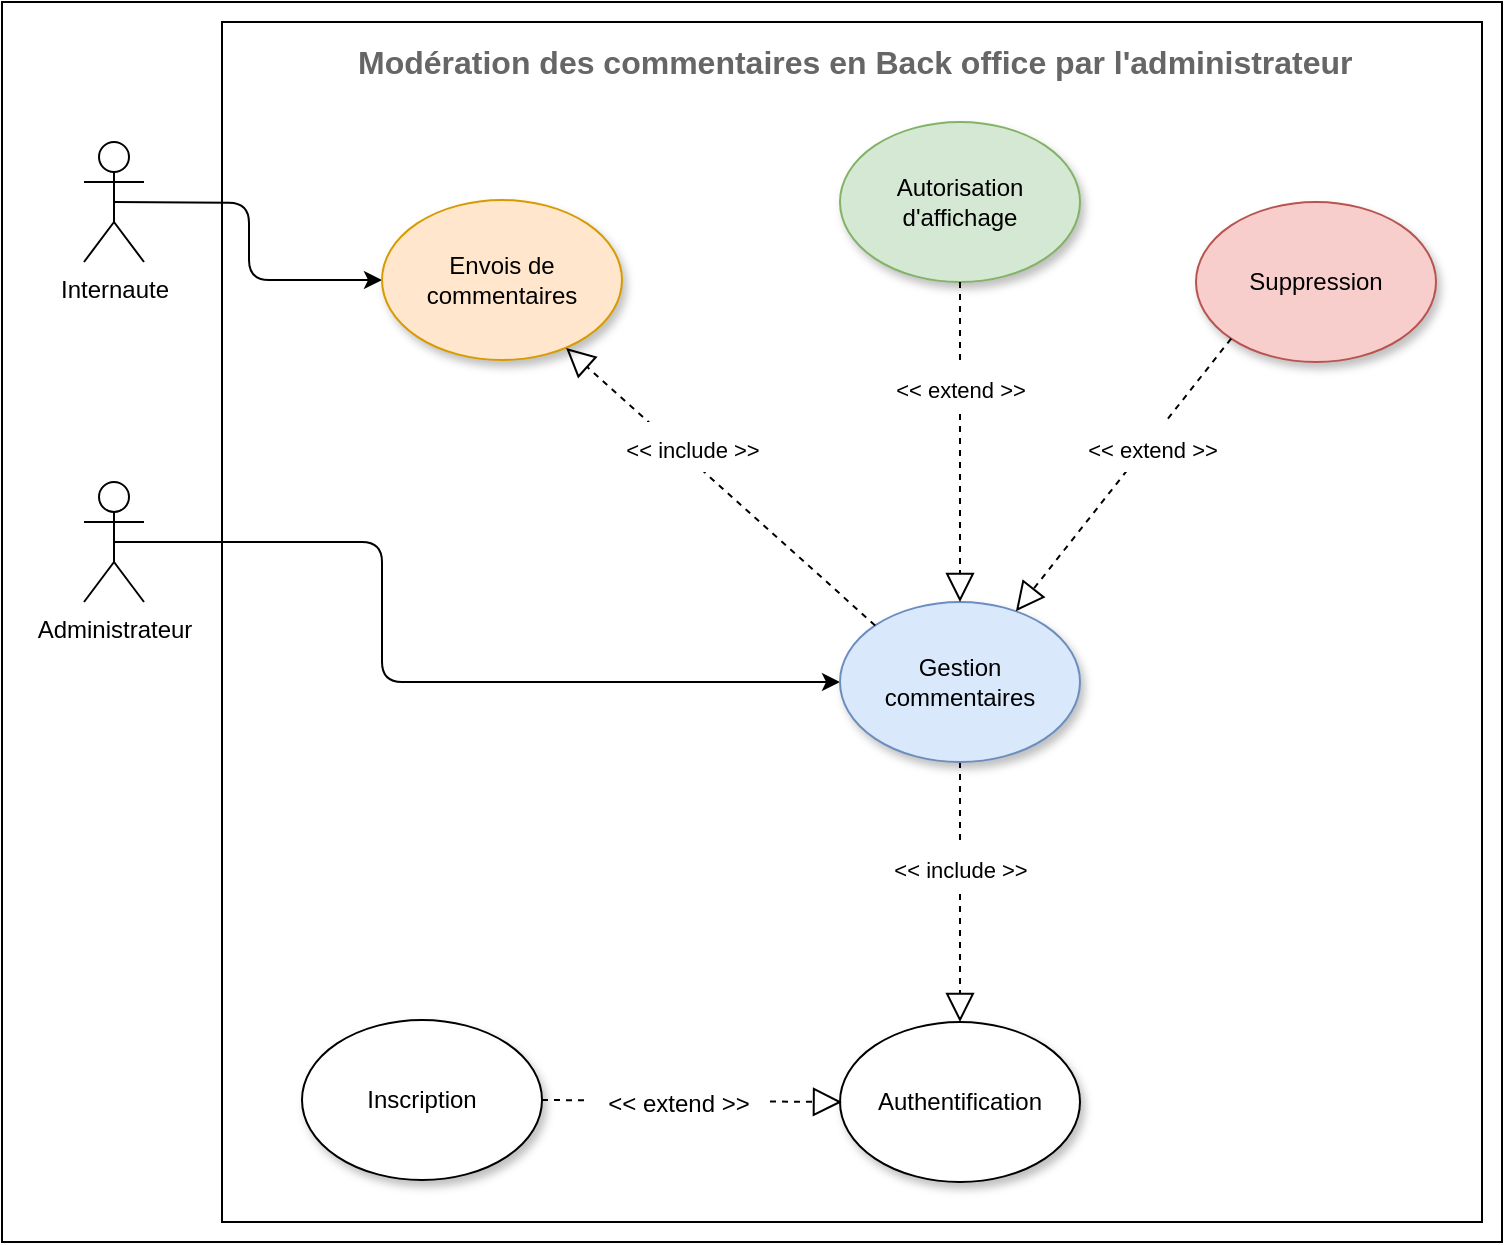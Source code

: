 <mxfile version="14.2.4" type="device" pages="3"><diagram id="VH_ox0vTG5aYY0R1LAW1" name="Page-1"><mxGraphModel dx="1090" dy="1709" grid="1" gridSize="10" guides="1" tooltips="1" connect="1" arrows="1" fold="1" page="1" pageScale="1" pageWidth="827" pageHeight="1169" math="0" shadow="0"><root><mxCell id="0"/><mxCell id="1" parent="0"/><mxCell id="WG0vmA7GrmN-rocCWLWq-1" value="" style="rounded=0;whiteSpace=wrap;html=1;fillColor=none;" parent="1" vertex="1"><mxGeometry x="230" y="-210" width="750" height="620" as="geometry"/></mxCell><mxCell id="WG0vmA7GrmN-rocCWLWq-2" value="" style="shape=folder;fontStyle=1;spacingTop=10;tabWidth=40;tabHeight=0;tabPosition=left;html=1;" parent="1" vertex="1"><mxGeometry x="340" y="-200" width="630" height="600" as="geometry"/></mxCell><mxCell id="WG0vmA7GrmN-rocCWLWq-3" style="edgeStyle=orthogonalEdgeStyle;rounded=1;orthogonalLoop=1;jettySize=auto;html=1;exitX=0.5;exitY=0.5;exitDx=0;exitDy=0;exitPerimeter=0;shadow=0;" parent="1" source="WG0vmA7GrmN-rocCWLWq-4" target="WG0vmA7GrmN-rocCWLWq-8" edge="1"><mxGeometry relative="1" as="geometry"><Array as="points"><mxPoint x="420" y="60"/><mxPoint x="420" y="130"/></Array></mxGeometry></mxCell><mxCell id="WG0vmA7GrmN-rocCWLWq-4" value="Administrateur" style="shape=umlActor;verticalLabelPosition=bottom;verticalAlign=top;html=1;" parent="1" vertex="1"><mxGeometry x="271" y="30" width="30" height="60" as="geometry"/></mxCell><mxCell id="WG0vmA7GrmN-rocCWLWq-5" value="Autorisation d'affichage" style="ellipse;whiteSpace=wrap;html=1;fillColor=#d5e8d4;strokeColor=#82b366;shadow=1;" parent="1" vertex="1"><mxGeometry x="649" y="-150" width="120" height="80" as="geometry"/></mxCell><mxCell id="WG0vmA7GrmN-rocCWLWq-6" value="" style="endArrow=block;dashed=1;endFill=0;endSize=12;html=1;exitX=0.5;exitY=1;exitDx=0;exitDy=0;" parent="1" source="WG0vmA7GrmN-rocCWLWq-8" target="WG0vmA7GrmN-rocCWLWq-9" edge="1"><mxGeometry width="160" relative="1" as="geometry"><mxPoint x="620" y="90" as="sourcePoint"/><mxPoint x="710" y="90" as="targetPoint"/></mxGeometry></mxCell><mxCell id="WG0vmA7GrmN-rocCWLWq-7" value="&lt;div&gt;&lt;font style=&quot;font-size: 16px&quot; color=&quot;#666666&quot;&gt;&lt;b&gt;Modération des commentaires en Back office par l'administrateur&lt;/b&gt;&lt;/font&gt;&lt;/div&gt;" style="text;html=1;align=left;" parent="1" vertex="1"><mxGeometry x="405.58" y="-196" width="498.84" height="30" as="geometry"/></mxCell><mxCell id="WG0vmA7GrmN-rocCWLWq-8" value="Gestion commentaires" style="ellipse;whiteSpace=wrap;html=1;fillColor=#dae8fc;strokeColor=#6c8ebf;shadow=1;" parent="1" vertex="1"><mxGeometry x="649" y="90" width="120" height="80" as="geometry"/></mxCell><mxCell id="WG0vmA7GrmN-rocCWLWq-9" value="Authentification" style="ellipse;whiteSpace=wrap;html=1;shadow=1;" parent="1" vertex="1"><mxGeometry x="649" y="300" width="120" height="80" as="geometry"/></mxCell><mxCell id="WG0vmA7GrmN-rocCWLWq-10" value="Suppression" style="ellipse;whiteSpace=wrap;html=1;shadow=1;fillColor=#f8cecc;strokeColor=#b85450;" parent="1" vertex="1"><mxGeometry x="827" y="-110" width="120" height="80" as="geometry"/></mxCell><mxCell id="WG0vmA7GrmN-rocCWLWq-13" value="" style="endArrow=block;dashed=1;endFill=0;endSize=12;html=1;exitX=0;exitY=1;exitDx=0;exitDy=0;" parent="1" source="WG0vmA7GrmN-rocCWLWq-10" target="WG0vmA7GrmN-rocCWLWq-8" edge="1"><mxGeometry width="160" relative="1" as="geometry"><mxPoint x="709" y="90" as="sourcePoint"/><mxPoint x="761.426" y="111.716" as="targetPoint"/><Array as="points"/></mxGeometry></mxCell><mxCell id="WG0vmA7GrmN-rocCWLWq-14" value="" style="endArrow=block;dashed=1;endFill=0;endSize=12;html=1;exitX=0.5;exitY=1;exitDx=0;exitDy=0;entryX=0.5;entryY=0;entryDx=0;entryDy=0;" parent="1" source="WG0vmA7GrmN-rocCWLWq-5" target="WG0vmA7GrmN-rocCWLWq-8" edge="1"><mxGeometry width="160" relative="1" as="geometry"><mxPoint x="837.574" y="3.284" as="sourcePoint"/><mxPoint x="709" y="-70" as="targetPoint"/><Array as="points"/></mxGeometry></mxCell><mxCell id="WG0vmA7GrmN-rocCWLWq-16" value="&lt;font style=&quot;font-size: 11px&quot;&gt;&amp;lt;&amp;lt; extend &amp;gt;&amp;gt;&lt;/font&gt;" style="text;html=1;align=center;fillColor=#ffffff;" parent="1" vertex="1"><mxGeometry x="760" width="90" height="25" as="geometry"/></mxCell><mxCell id="WG0vmA7GrmN-rocCWLWq-17" value="&lt;font style=&quot;font-size: 11px&quot;&gt;&amp;lt;&amp;lt; extend &amp;gt;&amp;gt;&lt;/font&gt;" style="text;html=1;align=center;fillColor=#ffffff;" parent="1" vertex="1"><mxGeometry x="664" y="-30" width="90" height="25" as="geometry"/></mxCell><mxCell id="WG0vmA7GrmN-rocCWLWq-18" value="Inscription" style="ellipse;whiteSpace=wrap;html=1;shadow=1;" parent="1" vertex="1"><mxGeometry x="380" y="299" width="120" height="80" as="geometry"/></mxCell><mxCell id="WG0vmA7GrmN-rocCWLWq-19" value="" style="endArrow=block;dashed=1;endFill=0;endSize=12;html=1;exitX=1;exitY=0.5;exitDx=0;exitDy=0;" parent="1" source="WG0vmA7GrmN-rocCWLWq-18" edge="1"><mxGeometry width="160" relative="1" as="geometry"><mxPoint x="540" y="340" as="sourcePoint"/><mxPoint x="650" y="340" as="targetPoint"/></mxGeometry></mxCell><mxCell id="WG0vmA7GrmN-rocCWLWq-20" value="&amp;lt;&amp;lt; extend &amp;gt;&amp;gt;" style="text;html=1;align=center;fillColor=#ffffff;" parent="1" vertex="1"><mxGeometry x="523" y="326.5" width="89" height="25" as="geometry"/></mxCell><mxCell id="WG0vmA7GrmN-rocCWLWq-21" value="&lt;font style=&quot;font-size: 11px&quot;&gt;&amp;lt;&amp;lt; include &amp;gt;&amp;gt;&lt;/font&gt;" style="text;html=1;align=center;fillColor=#ffffff;" parent="1" vertex="1"><mxGeometry x="664" y="210" width="90" height="25" as="geometry"/></mxCell><mxCell id="HvsTov2m01bvSGbzCW41-17" value="Internaute" style="shape=umlActor;verticalLabelPosition=bottom;verticalAlign=top;html=1;" vertex="1" parent="1"><mxGeometry x="271" y="-140" width="30" height="60" as="geometry"/></mxCell><mxCell id="HvsTov2m01bvSGbzCW41-18" style="edgeStyle=orthogonalEdgeStyle;rounded=1;orthogonalLoop=1;jettySize=auto;html=1;exitX=0.5;exitY=0.5;exitDx=0;exitDy=0;exitPerimeter=0;shadow=0;entryX=0;entryY=0.5;entryDx=0;entryDy=0;" edge="1" parent="1" target="HvsTov2m01bvSGbzCW41-19"><mxGeometry relative="1" as="geometry"><Array as="points"/><mxPoint x="286" y="-110" as="sourcePoint"/><mxPoint x="430" y="-110" as="targetPoint"/></mxGeometry></mxCell><mxCell id="HvsTov2m01bvSGbzCW41-19" value="Envois de commentaires" style="ellipse;whiteSpace=wrap;html=1;fillColor=#ffe6cc;strokeColor=#d79b00;shadow=1;" vertex="1" parent="1"><mxGeometry x="420" y="-111" width="120" height="80" as="geometry"/></mxCell><mxCell id="HvsTov2m01bvSGbzCW41-22" value="" style="endArrow=block;dashed=1;endFill=0;endSize=12;html=1;entryX=0.767;entryY=0.925;entryDx=0;entryDy=0;exitX=0;exitY=0;exitDx=0;exitDy=0;entryPerimeter=0;" edge="1" parent="1" source="WG0vmA7GrmN-rocCWLWq-8" target="HvsTov2m01bvSGbzCW41-19"><mxGeometry width="160" relative="1" as="geometry"><mxPoint x="630.58" y="-10" as="sourcePoint"/><mxPoint x="459.58" y="-10" as="targetPoint"/></mxGeometry></mxCell><mxCell id="HvsTov2m01bvSGbzCW41-23" value="&lt;font style=&quot;font-size: 11px&quot;&gt;&amp;lt;&amp;lt; include &amp;gt;&amp;gt;&lt;/font&gt;" style="text;html=1;align=center;fillColor=#ffffff;" vertex="1" parent="1"><mxGeometry x="530" width="90" height="25" as="geometry"/></mxCell></root></mxGraphModel></diagram><diagram name="Livraison d'une commande" id="w-QYUiCodnrglj6sB1-8"><mxGraphModel dx="3485" dy="1910" grid="1" gridSize="10" guides="1" tooltips="1" connect="1" arrows="1" fold="1" page="1" pageScale="1" pageWidth="1654" pageHeight="2336" math="0" shadow="0"><root><mxCell id="6cDjXTNqXEqVuaz6WDZV-0"/><mxCell id="6cDjXTNqXEqVuaz6WDZV-1" parent="6cDjXTNqXEqVuaz6WDZV-0"/><mxCell id="MOrpgFzgNn9ORwq8JFCb-0" value="" style="whiteSpace=wrap;html=1;" vertex="1" parent="6cDjXTNqXEqVuaz6WDZV-1"><mxGeometry x="110" y="90" width="1340" height="890" as="geometry"/></mxCell><mxCell id="Pdqt44g4JhJTXEELVmCi-0" value="" style="shape=folder;fontStyle=1;spacingTop=10;tabWidth=40;tabHeight=14;tabPosition=left;html=1;" parent="6cDjXTNqXEqVuaz6WDZV-1" vertex="1"><mxGeometry x="350" y="130" width="830" height="790" as="geometry"/></mxCell><mxCell id="6b2l9aKh-bgbINoQDBiH-1" value="&amp;lt;&amp;lt;système&amp;gt;&amp;gt;&lt;br&gt;&lt;b&gt;système de géolocalisation&lt;/b&gt;&lt;br&gt;" style="shape=umlActor;verticalLabelPosition=bottom;labelBackgroundColor=#ffffff;verticalAlign=top;html=1;fillColor=#000000;" parent="6cDjXTNqXEqVuaz6WDZV-1" vertex="1"><mxGeometry x="1300" y="500" width="30" height="56" as="geometry"/></mxCell><mxCell id="6b2l9aKh-bgbINoQDBiH-2" style="edgeStyle=none;rounded=1;jumpSize=6;orthogonalLoop=1;jettySize=auto;html=1;exitX=1;exitY=1;exitDx=0;exitDy=0;entryX=0.024;entryY=0.386;entryDx=0;entryDy=0;entryPerimeter=0;dashed=1;endArrow=block;endFill=0;endSize=20;strokeWidth=1;" parent="6cDjXTNqXEqVuaz6WDZV-1" source="6b2l9aKh-bgbINoQDBiH-4" target="6b2l9aKh-bgbINoQDBiH-5" edge="1"><mxGeometry relative="1" as="geometry"/></mxCell><mxCell id="6b2l9aKh-bgbINoQDBiH-3" value="&amp;lt; &amp;lt;include&amp;gt; &amp;gt;" style="text;html=1;resizable=0;points=[];align=center;verticalAlign=middle;labelBackgroundColor=#ffffff;" parent="6b2l9aKh-bgbINoQDBiH-2" vertex="1" connectable="0"><mxGeometry x="-0.205" y="1" relative="1" as="geometry"><mxPoint as="offset"/></mxGeometry></mxCell><mxCell id="6b2l9aKh-bgbINoQDBiH-4" value="Validation de la commande" style="ellipse;whiteSpace=wrap;html=1;" parent="6cDjXTNqXEqVuaz6WDZV-1" vertex="1"><mxGeometry x="494" y="168" width="210" height="70" as="geometry"/></mxCell><mxCell id="G4kkE9BbwctxxHwsilJT-6" style="edgeStyle=none;rounded=1;jumpSize=6;orthogonalLoop=1;jettySize=auto;html=1;exitX=0.5;exitY=1;exitDx=0;exitDy=0;entryX=0.5;entryY=0;entryDx=0;entryDy=0;dashed=1;endArrow=block;endFill=0;endSize=20;strokeWidth=1;" parent="6cDjXTNqXEqVuaz6WDZV-1" source="6b2l9aKh-bgbINoQDBiH-5" target="G4kkE9BbwctxxHwsilJT-3" edge="1"><mxGeometry relative="1" as="geometry"/></mxCell><mxCell id="G4kkE9BbwctxxHwsilJT-9" value="&amp;lt; &amp;lt;include&amp;gt; &amp;gt;" style="text;html=1;resizable=0;points=[];align=center;verticalAlign=middle;labelBackgroundColor=#ffffff;" parent="G4kkE9BbwctxxHwsilJT-6" vertex="1" connectable="0"><mxGeometry x="-0.405" y="2" relative="1" as="geometry"><mxPoint x="-2" y="14" as="offset"/></mxGeometry></mxCell><mxCell id="G4kkE9BbwctxxHwsilJT-14" style="edgeStyle=none;rounded=1;jumpSize=6;orthogonalLoop=1;jettySize=auto;html=1;exitX=1;exitY=1;exitDx=0;exitDy=0;entryX=1;entryY=0;entryDx=0;entryDy=0;dashed=1;endArrow=block;endFill=0;endSize=20;strokeWidth=1;" parent="6cDjXTNqXEqVuaz6WDZV-1" source="G4kkE9BbwctxxHwsilJT-3" target="G4kkE9BbwctxxHwsilJT-11" edge="1"><mxGeometry relative="1" as="geometry"><Array as="points"/></mxGeometry></mxCell><mxCell id="G4kkE9BbwctxxHwsilJT-15" value="&amp;lt; &amp;lt;include&amp;gt; &amp;gt;" style="text;html=1;resizable=0;points=[];align=center;verticalAlign=middle;labelBackgroundColor=#ffffff;" parent="G4kkE9BbwctxxHwsilJT-14" vertex="1" connectable="0"><mxGeometry x="-0.217" relative="1" as="geometry"><mxPoint as="offset"/></mxGeometry></mxCell><mxCell id="6b2l9aKh-bgbINoQDBiH-5" value="Calcul du temps de livraison" style="ellipse;whiteSpace=wrap;html=1;" parent="6cDjXTNqXEqVuaz6WDZV-1" vertex="1"><mxGeometry x="838" y="257" width="210" height="70" as="geometry"/></mxCell><mxCell id="6b2l9aKh-bgbINoQDBiH-6" value="" style="endArrow=none;html=1;entryX=0;entryY=0.333;entryDx=0;entryDy=0;entryPerimeter=0;exitX=0.886;exitY=0.814;exitDx=0;exitDy=0;exitPerimeter=0;" parent="6cDjXTNqXEqVuaz6WDZV-1" source="6b2l9aKh-bgbINoQDBiH-5" target="6b2l9aKh-bgbINoQDBiH-1" edge="1"><mxGeometry width="50" height="50" relative="1" as="geometry"><mxPoint x="1085" y="267" as="sourcePoint"/><mxPoint x="1204" y="188" as="targetPoint"/></mxGeometry></mxCell><mxCell id="6b2l9aKh-bgbINoQDBiH-9" value="Livraison de la commande" style="ellipse;whiteSpace=wrap;html=1;" parent="6cDjXTNqXEqVuaz6WDZV-1" vertex="1"><mxGeometry x="555" y="780" width="210" height="70" as="geometry"/></mxCell><mxCell id="6b2l9aKh-bgbINoQDBiH-10" value="&lt;div style=&quot;text-align: center&quot;&gt;&lt;span&gt;&lt;b&gt;extension point&lt;/b&gt;&lt;/span&gt;&lt;/div&gt;&lt;div style=&quot;text-align: center&quot;&gt;&lt;span&gt;EXT1 : Si validation OK&lt;/span&gt;&lt;/div&gt;" style="text;html=1;resizable=0;points=[];autosize=1;align=left;verticalAlign=top;spacingTop=-4;" parent="6cDjXTNqXEqVuaz6WDZV-1" vertex="1"><mxGeometry x="534" y="247" width="140" height="30" as="geometry"/></mxCell><mxCell id="BLP0bTrUJ7WYx-oRSA_N-0" value="&lt;div style=&quot;text-align: center&quot;&gt;&lt;b&gt;Livraison d'une commande&lt;/b&gt;&lt;/div&gt;" style="text;html=1;" parent="6cDjXTNqXEqVuaz6WDZV-1" vertex="1"><mxGeometry x="1000" y="156" width="170" height="30" as="geometry"/></mxCell><mxCell id="6AGqnf61tiGwgaYWyTPQ-6" style="edgeStyle=none;rounded=1;jumpSize=6;orthogonalLoop=1;jettySize=auto;html=1;exitX=0.5;exitY=0;exitDx=0;exitDy=0;entryX=0.457;entryY=1.2;entryDx=0;entryDy=0;entryPerimeter=0;endArrow=block;endFill=0;endSize=20;strokeWidth=1;dashed=1;" parent="6cDjXTNqXEqVuaz6WDZV-1" source="BLP0bTrUJ7WYx-oRSA_N-1" target="6b2l9aKh-bgbINoQDBiH-10" edge="1"><mxGeometry relative="1" as="geometry"/></mxCell><mxCell id="bcoSQ2qYeqrCAkolIB37-0" value="&amp;lt; &amp;lt;extend&amp;gt; &amp;gt;" style="text;html=1;resizable=0;points=[];align=center;verticalAlign=middle;labelBackgroundColor=#ffffff;" parent="6AGqnf61tiGwgaYWyTPQ-6" vertex="1" connectable="0"><mxGeometry x="-0.265" relative="1" as="geometry"><mxPoint x="28" y="2" as="offset"/></mxGeometry></mxCell><mxCell id="G4kkE9BbwctxxHwsilJT-4" style="edgeStyle=none;rounded=1;jumpSize=6;orthogonalLoop=1;jettySize=auto;html=1;exitX=1;exitY=0.5;exitDx=0;exitDy=0;entryX=0;entryY=0;entryDx=0;entryDy=0;dashed=1;endArrow=block;endFill=0;endSize=20;strokeWidth=1;" parent="6cDjXTNqXEqVuaz6WDZV-1" source="BLP0bTrUJ7WYx-oRSA_N-1" target="G4kkE9BbwctxxHwsilJT-3" edge="1"><mxGeometry relative="1" as="geometry"/></mxCell><mxCell id="G4kkE9BbwctxxHwsilJT-8" value="&amp;lt; &amp;lt;include&amp;gt; &amp;gt;" style="text;html=1;resizable=0;points=[];align=center;verticalAlign=middle;labelBackgroundColor=#ffffff;" parent="G4kkE9BbwctxxHwsilJT-4" vertex="1" connectable="0"><mxGeometry x="0.19" y="2" relative="1" as="geometry"><mxPoint x="-13.5" y="-6.5" as="offset"/></mxGeometry></mxCell><mxCell id="BLP0bTrUJ7WYx-oRSA_N-1" value="Choix du livreur le plus proche&lt;br&gt;" style="ellipse;whiteSpace=wrap;html=1;" parent="6cDjXTNqXEqVuaz6WDZV-1" vertex="1"><mxGeometry x="479" y="360" width="250" height="70" as="geometry"/></mxCell><mxCell id="BLP0bTrUJ7WYx-oRSA_N-4" style="edgeStyle=none;rounded=1;jumpSize=6;orthogonalLoop=1;jettySize=auto;html=1;exitX=0.5;exitY=0;exitDx=0;exitDy=0;entryX=0.136;entryY=1.1;entryDx=0;entryDy=0;dashed=1;endArrow=block;endFill=0;endSize=20;strokeWidth=1;entryPerimeter=0;" parent="6cDjXTNqXEqVuaz6WDZV-1" source="BLP0bTrUJ7WYx-oRSA_N-3" target="sgKaqKILv5sMn1YOSmrw-0" edge="1"><mxGeometry relative="1" as="geometry"/></mxCell><mxCell id="bcoSQ2qYeqrCAkolIB37-1" value="&amp;lt; &amp;lt;extend&amp;gt; &amp;gt;" style="text;html=1;resizable=0;points=[];align=center;verticalAlign=middle;labelBackgroundColor=#ffffff;" parent="BLP0bTrUJ7WYx-oRSA_N-4" vertex="1" connectable="0"><mxGeometry x="-0.257" relative="1" as="geometry"><mxPoint x="-32" y="-3" as="offset"/></mxGeometry></mxCell><mxCell id="G4kkE9BbwctxxHwsilJT-5" style="edgeStyle=none;rounded=1;jumpSize=6;orthogonalLoop=1;jettySize=auto;html=1;exitX=1;exitY=0.5;exitDx=0;exitDy=0;entryX=0;entryY=0.5;entryDx=0;entryDy=0;dashed=1;endArrow=block;endFill=0;endSize=20;strokeWidth=1;" parent="6cDjXTNqXEqVuaz6WDZV-1" source="BLP0bTrUJ7WYx-oRSA_N-3" target="G4kkE9BbwctxxHwsilJT-3" edge="1"><mxGeometry relative="1" as="geometry"/></mxCell><mxCell id="G4kkE9BbwctxxHwsilJT-7" value="&amp;lt; &amp;lt;include&amp;gt; &amp;gt;" style="text;html=1;resizable=0;points=[];align=center;verticalAlign=middle;labelBackgroundColor=#ffffff;" parent="G4kkE9BbwctxxHwsilJT-5" vertex="1" connectable="0"><mxGeometry x="-0.137" relative="1" as="geometry"><mxPoint as="offset"/></mxGeometry></mxCell><mxCell id="BLP0bTrUJ7WYx-oRSA_N-3" value="Choix du livreur suivant" style="ellipse;whiteSpace=wrap;html=1;" parent="6cDjXTNqXEqVuaz6WDZV-1" vertex="1"><mxGeometry x="375" y="521" width="250" height="70" as="geometry"/></mxCell><mxCell id="BLP0bTrUJ7WYx-oRSA_N-6" value="livreur&lt;br&gt;" style="shape=umlActor;verticalLabelPosition=bottom;labelBackgroundColor=#ffffff;verticalAlign=top;html=1;fillColor=#000000;" parent="6cDjXTNqXEqVuaz6WDZV-1" vertex="1"><mxGeometry x="261" y="690" width="30" height="60" as="geometry"/></mxCell><mxCell id="6AGqnf61tiGwgaYWyTPQ-0" value="Acheteur" style="shape=umlActor;verticalLabelPosition=bottom;labelBackgroundColor=#ffffff;verticalAlign=top;html=1;fillColor=#000000;" parent="6cDjXTNqXEqVuaz6WDZV-1" vertex="1"><mxGeometry x="261" y="156" width="30" height="60" as="geometry"/></mxCell><mxCell id="6AGqnf61tiGwgaYWyTPQ-4" style="edgeStyle=none;rounded=1;jumpSize=6;orthogonalLoop=1;jettySize=auto;html=1;exitX=0.5;exitY=0;exitDx=0;exitDy=0;exitPerimeter=0;endArrow=block;endFill=0;endSize=20;strokeWidth=1;" parent="6cDjXTNqXEqVuaz6WDZV-1" source="6AGqnf61tiGwgaYWyTPQ-1" edge="1"><mxGeometry relative="1" as="geometry"><mxPoint x="280" y="240" as="targetPoint"/></mxGeometry></mxCell><mxCell id="6AGqnf61tiGwgaYWyTPQ-1" value="Particulier" style="shape=umlActor;verticalLabelPosition=bottom;labelBackgroundColor=#ffffff;verticalAlign=top;html=1;fillColor=#000000;" parent="6cDjXTNqXEqVuaz6WDZV-1" vertex="1"><mxGeometry x="291" y="277" width="30" height="60" as="geometry"/></mxCell><mxCell id="6AGqnf61tiGwgaYWyTPQ-3" style="edgeStyle=none;rounded=1;jumpSize=6;orthogonalLoop=1;jettySize=auto;html=1;exitX=0.5;exitY=0;exitDx=0;exitDy=0;exitPerimeter=0;endArrow=block;endFill=0;endSize=20;strokeWidth=1;" parent="6cDjXTNqXEqVuaz6WDZV-1" source="6AGqnf61tiGwgaYWyTPQ-2" edge="1"><mxGeometry relative="1" as="geometry"><mxPoint x="250" y="240" as="targetPoint"/></mxGeometry></mxCell><mxCell id="6AGqnf61tiGwgaYWyTPQ-2" value="Entreprise" style="shape=umlActor;verticalLabelPosition=bottom;labelBackgroundColor=#ffffff;verticalAlign=top;html=1;fillColor=#000000;" parent="6cDjXTNqXEqVuaz6WDZV-1" vertex="1"><mxGeometry x="180" y="280" width="30" height="60" as="geometry"/></mxCell><mxCell id="6AGqnf61tiGwgaYWyTPQ-5" value="" style="endArrow=none;html=1;strokeWidth=1;entryX=0;entryY=0.5;entryDx=0;entryDy=0;exitX=0.75;exitY=0.1;exitDx=0;exitDy=0;exitPerimeter=0;" parent="6cDjXTNqXEqVuaz6WDZV-1" source="6AGqnf61tiGwgaYWyTPQ-0" target="6b2l9aKh-bgbINoQDBiH-4" edge="1"><mxGeometry width="50" height="50" relative="1" as="geometry"><mxPoint x="370" y="263" as="sourcePoint"/><mxPoint x="420" y="213" as="targetPoint"/></mxGeometry></mxCell><mxCell id="sgKaqKILv5sMn1YOSmrw-0" value="&lt;div style=&quot;text-align: center&quot;&gt;&lt;span&gt;&lt;b&gt;extension point&lt;/b&gt;&lt;/span&gt;&lt;/div&gt;&lt;div style=&quot;text-align: center&quot;&gt;&lt;span&gt;EXT1 : Si livreur actuel non disponible&lt;/span&gt;&lt;/div&gt;" style="text;html=1;resizable=0;points=[];autosize=1;align=left;verticalAlign=top;spacingTop=-4;" parent="6cDjXTNqXEqVuaz6WDZV-1" vertex="1"><mxGeometry x="500" y="440" width="220" height="30" as="geometry"/></mxCell><mxCell id="sgKaqKILv5sMn1YOSmrw-3" value="Entreprise ExpressFood" style="shape=umlActor;verticalLabelPosition=bottom;labelBackgroundColor=#ffffff;verticalAlign=top;html=1;fillColor=#000000;" parent="6cDjXTNqXEqVuaz6WDZV-1" vertex="1"><mxGeometry x="195" y="521" width="30" height="60" as="geometry"/></mxCell><mxCell id="sgKaqKILv5sMn1YOSmrw-5" value="" style="endArrow=none;html=1;entryX=0;entryY=0.5;entryDx=0;entryDy=0;exitX=1;exitY=0.333;exitDx=0;exitDy=0;exitPerimeter=0;" parent="6cDjXTNqXEqVuaz6WDZV-1" source="sgKaqKILv5sMn1YOSmrw-3" target="BLP0bTrUJ7WYx-oRSA_N-3" edge="1"><mxGeometry width="50" height="50" relative="1" as="geometry"><mxPoint x="890" y="825" as="sourcePoint"/><mxPoint x="1320" y="539" as="targetPoint"/><Array as="points"/></mxGeometry></mxCell><mxCell id="G4kkE9BbwctxxHwsilJT-0" value="&amp;lt;&amp;lt;système&amp;gt;&amp;gt;&lt;br&gt;&lt;b&gt;système de paiement&lt;/b&gt;&lt;br&gt;" style="shape=umlActor;verticalLabelPosition=bottom;labelBackgroundColor=#ffffff;verticalAlign=top;html=1;fillColor=#000000;" parent="6cDjXTNqXEqVuaz6WDZV-1" vertex="1"><mxGeometry x="1295" y="749" width="30" height="56" as="geometry"/></mxCell><mxCell id="G4kkE9BbwctxxHwsilJT-12" style="edgeStyle=none;rounded=1;jumpSize=6;orthogonalLoop=1;jettySize=auto;html=1;exitX=0;exitY=1;exitDx=0;exitDy=0;entryX=0.5;entryY=0;entryDx=0;entryDy=0;dashed=1;endArrow=block;endFill=0;endSize=20;strokeWidth=1;" parent="6cDjXTNqXEqVuaz6WDZV-1" source="G4kkE9BbwctxxHwsilJT-3" target="G4kkE9BbwctxxHwsilJT-10" edge="1"><mxGeometry relative="1" as="geometry"/></mxCell><mxCell id="G4kkE9BbwctxxHwsilJT-13" value="&amp;lt; &amp;lt;include&amp;gt; &amp;gt;" style="text;html=1;resizable=0;points=[];align=center;verticalAlign=middle;labelBackgroundColor=#ffffff;" parent="G4kkE9BbwctxxHwsilJT-12" vertex="1" connectable="0"><mxGeometry x="0.162" relative="1" as="geometry"><mxPoint as="offset"/></mxGeometry></mxCell><mxCell id="G4kkE9BbwctxxHwsilJT-3" value="Livraison acceptée" style="ellipse;whiteSpace=wrap;html=1;" parent="6cDjXTNqXEqVuaz6WDZV-1" vertex="1"><mxGeometry x="838" y="458" width="210" height="70" as="geometry"/></mxCell><mxCell id="G4kkE9BbwctxxHwsilJT-16" style="edgeStyle=none;rounded=1;jumpSize=6;orthogonalLoop=1;jettySize=auto;html=1;exitX=1;exitY=0.5;exitDx=0;exitDy=0;entryX=0;entryY=1;entryDx=0;entryDy=0;dashed=1;endArrow=block;endFill=0;endSize=20;strokeWidth=1;" parent="6cDjXTNqXEqVuaz6WDZV-1" source="G4kkE9BbwctxxHwsilJT-10" target="G4kkE9BbwctxxHwsilJT-11" edge="1"><mxGeometry relative="1" as="geometry"/></mxCell><mxCell id="G4kkE9BbwctxxHwsilJT-17" value="&amp;lt; &amp;lt;include&amp;gt; &amp;gt;" style="text;html=1;resizable=0;points=[];align=center;verticalAlign=middle;labelBackgroundColor=#ffffff;" parent="G4kkE9BbwctxxHwsilJT-16" vertex="1" connectable="0"><mxGeometry x="-0.359" y="1" relative="1" as="geometry"><mxPoint x="7.5" y="14" as="offset"/></mxGeometry></mxCell><mxCell id="G4kkE9BbwctxxHwsilJT-22" style="edgeStyle=none;rounded=1;jumpSize=6;orthogonalLoop=1;jettySize=auto;html=1;exitX=0.5;exitY=1;exitDx=0;exitDy=0;entryX=0.5;entryY=0;entryDx=0;entryDy=0;dashed=1;endArrow=block;endFill=0;endSize=20;strokeWidth=1;" parent="6cDjXTNqXEqVuaz6WDZV-1" source="G4kkE9BbwctxxHwsilJT-10" target="6b2l9aKh-bgbINoQDBiH-9" edge="1"><mxGeometry relative="1" as="geometry"/></mxCell><mxCell id="G4kkE9BbwctxxHwsilJT-23" value="&amp;lt; &amp;lt;include&amp;gt; &amp;gt;" style="text;html=1;resizable=0;points=[];align=center;verticalAlign=middle;labelBackgroundColor=#ffffff;" parent="G4kkE9BbwctxxHwsilJT-22" vertex="1" connectable="0"><mxGeometry x="-0.326" y="1" relative="1" as="geometry"><mxPoint x="-26" as="offset"/></mxGeometry></mxCell><mxCell id="G4kkE9BbwctxxHwsilJT-10" value="Notification client &quot;Commande prise en charge&quot;" style="ellipse;whiteSpace=wrap;html=1;" parent="6cDjXTNqXEqVuaz6WDZV-1" vertex="1"><mxGeometry x="490" y="640" width="310" height="80" as="geometry"/></mxCell><mxCell id="G4kkE9BbwctxxHwsilJT-11" value="Redirection page temps de livraison" style="ellipse;whiteSpace=wrap;html=1;" parent="6cDjXTNqXEqVuaz6WDZV-1" vertex="1"><mxGeometry x="860" y="619.5" width="260" height="59" as="geometry"/></mxCell><mxCell id="G4kkE9BbwctxxHwsilJT-20" style="edgeStyle=none;rounded=1;jumpSize=6;orthogonalLoop=1;jettySize=auto;html=1;exitX=0;exitY=0.5;exitDx=0;exitDy=0;entryX=1;entryY=0.5;entryDx=0;entryDy=0;dashed=1;endArrow=block;endFill=0;endSize=20;strokeWidth=1;" parent="6cDjXTNqXEqVuaz6WDZV-1" source="G4kkE9BbwctxxHwsilJT-18" target="6b2l9aKh-bgbINoQDBiH-9" edge="1"><mxGeometry relative="1" as="geometry"/></mxCell><mxCell id="G4kkE9BbwctxxHwsilJT-21" value="&amp;lt; &amp;lt;extend&amp;gt; &amp;gt;" style="text;html=1;resizable=0;points=[];align=center;verticalAlign=middle;labelBackgroundColor=#ffffff;" parent="G4kkE9BbwctxxHwsilJT-20" vertex="1" connectable="0"><mxGeometry x="-0.35" relative="1" as="geometry"><mxPoint x="-8" y="-8" as="offset"/></mxGeometry></mxCell><mxCell id="G4kkE9BbwctxxHwsilJT-18" value="Récupération paiement" style="ellipse;whiteSpace=wrap;html=1;" parent="6cDjXTNqXEqVuaz6WDZV-1" vertex="1"><mxGeometry x="885" y="777" width="210" height="70" as="geometry"/></mxCell><mxCell id="G4kkE9BbwctxxHwsilJT-19" value="&lt;div style=&quot;text-align: center&quot;&gt;&lt;span&gt;&lt;b&gt;extension point&lt;/b&gt;&lt;/span&gt;&lt;/div&gt;&lt;div style=&quot;text-align: center&quot;&gt;&lt;span&gt;EXT1 : Si paiement sur place (chèque, espèce)&lt;/span&gt;&lt;/div&gt;" style="text;html=1;resizable=0;points=[];autosize=1;align=left;verticalAlign=top;spacingTop=-4;" parent="6cDjXTNqXEqVuaz6WDZV-1" vertex="1"><mxGeometry x="530" y="865" width="270" height="30" as="geometry"/></mxCell><mxCell id="G4kkE9BbwctxxHwsilJT-24" value="" style="endArrow=none;html=1;entryX=0.067;entryY=0.757;entryDx=0;entryDy=0;exitX=1;exitY=0.333;exitDx=0;exitDy=0;exitPerimeter=0;entryPerimeter=0;" parent="6cDjXTNqXEqVuaz6WDZV-1" source="BLP0bTrUJ7WYx-oRSA_N-6" target="G4kkE9BbwctxxHwsilJT-3" edge="1"><mxGeometry width="50" height="50" relative="1" as="geometry"><mxPoint x="276" y="700" as="sourcePoint"/><mxPoint x="426" y="715" as="targetPoint"/><Array as="points"/></mxGeometry></mxCell><mxCell id="GlQzbCFi37gt2-67gvie-0" value="" style="endArrow=none;html=1;entryX=0;entryY=0.333;entryDx=0;entryDy=0;entryPerimeter=0;exitX=1;exitY=0.5;exitDx=0;exitDy=0;" parent="6cDjXTNqXEqVuaz6WDZV-1" source="G4kkE9BbwctxxHwsilJT-18" target="G4kkE9BbwctxxHwsilJT-0" edge="1"><mxGeometry width="50" height="50" relative="1" as="geometry"><mxPoint x="1034" y="500" as="sourcePoint"/><mxPoint x="1310" y="705" as="targetPoint"/></mxGeometry></mxCell></root></mxGraphModel></diagram><diagram name="Ajout d'un plat du jour" id="Pjryhe-Rg2_dDlAWVT8j"><mxGraphModel dx="2323" dy="1273" grid="1" gridSize="10" guides="1" tooltips="1" connect="1" arrows="1" fold="1" page="1" pageScale="1" pageWidth="1654" pageHeight="2336" math="0" shadow="0"><root><mxCell id="OBRYc4jluoY8yjoJlfUl-0"/><mxCell id="OBRYc4jluoY8yjoJlfUl-1" parent="OBRYc4jluoY8yjoJlfUl-0"/><mxCell id="fIu9-ngxkENwtGSgZ3IS-0" value="" style="whiteSpace=wrap;html=1;" vertex="1" parent="OBRYc4jluoY8yjoJlfUl-1"><mxGeometry x="90" y="65" width="1110" height="755" as="geometry"/></mxCell><mxCell id="n2VfmviNvjXJ3C9nIvnt-0" value="" style="shape=folder;fontStyle=1;spacingTop=10;tabWidth=40;tabHeight=14;tabPosition=left;html=1;" parent="OBRYc4jluoY8yjoJlfUl-1" vertex="1"><mxGeometry x="320" y="90" width="830" height="680" as="geometry"/></mxCell><mxCell id="-eHsNyeum8KJDXx0hkt0-2" value="Consulter la carte" style="ellipse;whiteSpace=wrap;html=1;" parent="OBRYc4jluoY8yjoJlfUl-1" vertex="1"><mxGeometry x="580" y="141" width="250" height="50" as="geometry"/></mxCell><mxCell id="-eHsNyeum8KJDXx0hkt0-11" value="&lt;b&gt;Ajout d'un plat du jour&lt;/b&gt;&lt;br&gt;" style="text;html=1;resizable=0;points=[];autosize=1;align=left;verticalAlign=top;spacingTop=-4;" parent="OBRYc4jluoY8yjoJlfUl-1" vertex="1"><mxGeometry x="1000" y="121" width="140" height="20" as="geometry"/></mxCell><mxCell id="9Tkb1nV93ElJCu36WKn_-3" value="Acheteur" style="shape=umlActor;verticalLabelPosition=bottom;labelBackgroundColor=#ffffff;verticalAlign=top;html=1;fillColor=#000000;" parent="OBRYc4jluoY8yjoJlfUl-1" vertex="1"><mxGeometry x="187" y="148" width="30" height="60" as="geometry"/></mxCell><mxCell id="btzbmxIyDeASeJlJxZDf-1" style="edgeStyle=none;rounded=1;jumpSize=6;orthogonalLoop=1;jettySize=auto;html=1;exitX=0.5;exitY=0;exitDx=0;exitDy=0;exitPerimeter=0;endArrow=block;endFill=0;endSize=20;strokeWidth=1;" parent="OBRYc4jluoY8yjoJlfUl-1" source="9Tkb1nV93ElJCu36WKn_-4" edge="1"><mxGeometry relative="1" as="geometry"><mxPoint x="220" y="238" as="targetPoint"/></mxGeometry></mxCell><mxCell id="9Tkb1nV93ElJCu36WKn_-4" value="Particulier" style="shape=umlActor;verticalLabelPosition=bottom;labelBackgroundColor=#ffffff;verticalAlign=top;html=1;fillColor=#000000;" parent="OBRYc4jluoY8yjoJlfUl-1" vertex="1"><mxGeometry x="220" y="288" width="30" height="60" as="geometry"/></mxCell><mxCell id="btzbmxIyDeASeJlJxZDf-0" style="edgeStyle=none;rounded=1;jumpSize=6;orthogonalLoop=1;jettySize=auto;html=1;exitX=0.5;exitY=0;exitDx=0;exitDy=0;exitPerimeter=0;endArrow=block;endFill=0;endSize=20;strokeWidth=1;" parent="OBRYc4jluoY8yjoJlfUl-1" source="9Tkb1nV93ElJCu36WKn_-5" edge="1"><mxGeometry relative="1" as="geometry"><mxPoint x="170" y="228" as="targetPoint"/></mxGeometry></mxCell><mxCell id="9Tkb1nV93ElJCu36WKn_-5" value="Entreprise" style="shape=umlActor;verticalLabelPosition=bottom;labelBackgroundColor=#ffffff;verticalAlign=top;html=1;fillColor=#000000;" parent="OBRYc4jluoY8yjoJlfUl-1" vertex="1"><mxGeometry x="120" y="288" width="30" height="60" as="geometry"/></mxCell><mxCell id="btzbmxIyDeASeJlJxZDf-3" value="" style="endArrow=none;html=1;strokeWidth=1;entryX=0;entryY=0.5;entryDx=0;entryDy=0;exitX=1;exitY=0.333;exitDx=0;exitDy=0;exitPerimeter=0;" parent="OBRYc4jluoY8yjoJlfUl-1" source="9Tkb1nV93ElJCu36WKn_-3" target="-eHsNyeum8KJDXx0hkt0-2" edge="1"><mxGeometry width="50" height="50" relative="1" as="geometry"><mxPoint x="110" y="950" as="sourcePoint"/><mxPoint x="160" y="900" as="targetPoint"/></mxGeometry></mxCell><mxCell id="btzbmxIyDeASeJlJxZDf-4" value="Entreprise ExpressFood" style="shape=umlActor;verticalLabelPosition=bottom;labelBackgroundColor=#ffffff;verticalAlign=top;html=1;fillColor=#000000;" parent="OBRYc4jluoY8yjoJlfUl-1" vertex="1"><mxGeometry x="167" y="450" width="30" height="60" as="geometry"/></mxCell><mxCell id="btzbmxIyDeASeJlJxZDf-14" style="edgeStyle=none;rounded=1;jumpSize=6;orthogonalLoop=1;jettySize=auto;html=1;exitX=0;exitY=1;exitDx=0;exitDy=0;entryX=1;entryY=0;entryDx=0;entryDy=0;endArrow=block;endFill=0;endSize=9;strokeWidth=1;" parent="OBRYc4jluoY8yjoJlfUl-1" source="btzbmxIyDeASeJlJxZDf-5" target="btzbmxIyDeASeJlJxZDf-10" edge="1"><mxGeometry relative="1" as="geometry"/></mxCell><mxCell id="btzbmxIyDeASeJlJxZDf-15" style="edgeStyle=none;rounded=1;jumpSize=6;orthogonalLoop=1;jettySize=auto;html=1;exitX=0.5;exitY=1;exitDx=0;exitDy=0;entryX=0.666;entryY=0.02;entryDx=0;entryDy=0;entryPerimeter=0;endArrow=block;endFill=0;endSize=9;strokeWidth=1;" parent="OBRYc4jluoY8yjoJlfUl-1" source="btzbmxIyDeASeJlJxZDf-5" target="btzbmxIyDeASeJlJxZDf-11" edge="1"><mxGeometry relative="1" as="geometry"/></mxCell><mxCell id="btzbmxIyDeASeJlJxZDf-16" style="edgeStyle=none;rounded=1;jumpSize=6;orthogonalLoop=1;jettySize=auto;html=1;exitX=1;exitY=1;exitDx=0;exitDy=0;entryX=1;entryY=0.5;entryDx=0;entryDy=0;endArrow=block;endFill=0;endSize=9;strokeWidth=1;" parent="OBRYc4jluoY8yjoJlfUl-1" source="btzbmxIyDeASeJlJxZDf-5" target="btzbmxIyDeASeJlJxZDf-12" edge="1"><mxGeometry relative="1" as="geometry"><Array as="points"/></mxGeometry></mxCell><mxCell id="btzbmxIyDeASeJlJxZDf-17" style="edgeStyle=none;rounded=1;jumpSize=6;orthogonalLoop=1;jettySize=auto;html=1;exitX=1;exitY=0.5;exitDx=0;exitDy=0;entryX=1;entryY=0.5;entryDx=0;entryDy=0;endArrow=block;endFill=0;endSize=9;strokeWidth=1;" parent="OBRYc4jluoY8yjoJlfUl-1" source="btzbmxIyDeASeJlJxZDf-5" target="btzbmxIyDeASeJlJxZDf-13" edge="1"><mxGeometry relative="1" as="geometry"><Array as="points"><mxPoint x="660" y="460"/></Array></mxGeometry></mxCell><mxCell id="PYuCqc0yl3SopAAgHcYh-2" style="edgeStyle=none;rounded=1;jumpSize=6;orthogonalLoop=1;jettySize=auto;html=1;exitX=1;exitY=0.5;exitDx=0;exitDy=0;entryX=0.5;entryY=0;entryDx=0;entryDy=0;startArrow=none;startFill=0;startSize=6;endArrow=block;endFill=0;endSize=20;strokeWidth=1;dashed=1;" parent="OBRYc4jluoY8yjoJlfUl-1" source="btzbmxIyDeASeJlJxZDf-5" target="PYuCqc0yl3SopAAgHcYh-0" edge="1"><mxGeometry relative="1" as="geometry"/></mxCell><mxCell id="PYuCqc0yl3SopAAgHcYh-3" value="&amp;lt; &amp;lt;include&amp;gt; &amp;gt;" style="text;html=1;resizable=0;points=[];align=center;verticalAlign=middle;labelBackgroundColor=#ffffff;" parent="PYuCqc0yl3SopAAgHcYh-2" vertex="1" connectable="0"><mxGeometry x="-0.385" y="4" relative="1" as="geometry"><mxPoint x="34.5" y="9" as="offset"/></mxGeometry></mxCell><mxCell id="btzbmxIyDeASeJlJxZDf-5" value="Modifier la carte" style="ellipse;whiteSpace=wrap;html=1;" parent="OBRYc4jluoY8yjoJlfUl-1" vertex="1"><mxGeometry x="580" y="230" width="250" height="50" as="geometry"/></mxCell><mxCell id="btzbmxIyDeASeJlJxZDf-7" value="" style="endArrow=none;html=1;strokeWidth=1;entryX=0;entryY=0.5;entryDx=0;entryDy=0;exitX=1;exitY=0.333;exitDx=0;exitDy=0;exitPerimeter=0;" parent="OBRYc4jluoY8yjoJlfUl-1" source="btzbmxIyDeASeJlJxZDf-4" target="btzbmxIyDeASeJlJxZDf-5" edge="1"><mxGeometry width="50" height="50" relative="1" as="geometry"><mxPoint x="110" y="950" as="sourcePoint"/><mxPoint x="160" y="900" as="targetPoint"/><Array as="points"><mxPoint x="360" y="280"/></Array></mxGeometry></mxCell><mxCell id="btzbmxIyDeASeJlJxZDf-10" value="Plat 1" style="ellipse;whiteSpace=wrap;html=1;" parent="OBRYc4jluoY8yjoJlfUl-1" vertex="1"><mxGeometry x="387.5" y="318" width="145" height="50" as="geometry"/></mxCell><mxCell id="btzbmxIyDeASeJlJxZDf-11" value="Plat 2" style="ellipse;whiteSpace=wrap;html=1;" parent="OBRYc4jluoY8yjoJlfUl-1" vertex="1"><mxGeometry x="387.5" y="390" width="145" height="50" as="geometry"/></mxCell><mxCell id="btzbmxIyDeASeJlJxZDf-12" value="Dessert 1" style="ellipse;whiteSpace=wrap;html=1;" parent="OBRYc4jluoY8yjoJlfUl-1" vertex="1"><mxGeometry x="387.5" y="462" width="145" height="50" as="geometry"/></mxCell><mxCell id="btzbmxIyDeASeJlJxZDf-13" value="Dessert 2" style="ellipse;whiteSpace=wrap;html=1;" parent="OBRYc4jluoY8yjoJlfUl-1" vertex="1"><mxGeometry x="387.5" y="534" width="145" height="50" as="geometry"/></mxCell><mxCell id="PYuCqc0yl3SopAAgHcYh-0" value="S'authentifier" style="ellipse;whiteSpace=wrap;html=1;" parent="OBRYc4jluoY8yjoJlfUl-1" vertex="1"><mxGeometry x="870" y="343" width="200" height="50" as="geometry"/></mxCell><mxCell id="PYuCqc0yl3SopAAgHcYh-18" style="edgeStyle=none;rounded=1;jumpSize=6;orthogonalLoop=1;jettySize=auto;html=1;exitX=0.5;exitY=0;exitDx=0;exitDy=0;entryX=0.5;entryY=1;entryDx=0;entryDy=0;startArrow=none;startFill=0;startSize=6;endArrow=block;endFill=0;endSize=20;strokeWidth=1;dashed=1;" parent="OBRYc4jluoY8yjoJlfUl-1" source="PYuCqc0yl3SopAAgHcYh-4" target="PYuCqc0yl3SopAAgHcYh-0" edge="1"><mxGeometry relative="1" as="geometry"/></mxCell><mxCell id="PYuCqc0yl3SopAAgHcYh-19" value="&amp;lt; &amp;lt;include&amp;gt; &amp;gt;" style="text;html=1;resizable=0;points=[];align=center;verticalAlign=middle;labelBackgroundColor=#ffffff;" parent="PYuCqc0yl3SopAAgHcYh-18" vertex="1" connectable="0"><mxGeometry x="-0.26" y="-1" relative="1" as="geometry"><mxPoint as="offset"/></mxGeometry></mxCell><mxCell id="PYuCqc0yl3SopAAgHcYh-4" value="Ajout des plats du jour (en ligne)" style="ellipse;whiteSpace=wrap;html=1;" parent="OBRYc4jluoY8yjoJlfUl-1" vertex="1"><mxGeometry x="870" y="490" width="230" height="47" as="geometry"/></mxCell><mxCell id="PYuCqc0yl3SopAAgHcYh-8" value="Livreur" style="shape=umlActor;verticalLabelPosition=bottom;labelBackgroundColor=#ffffff;verticalAlign=top;html=1;fillColor=#000000;" parent="OBRYc4jluoY8yjoJlfUl-1" vertex="1"><mxGeometry x="177" y="660" width="30" height="60" as="geometry"/></mxCell><mxCell id="PYuCqc0yl3SopAAgHcYh-11" value="" style="endArrow=none;html=1;strokeWidth=1;exitX=1;exitY=0.333;exitDx=0;exitDy=0;exitPerimeter=0;entryX=0;entryY=0.5;entryDx=0;entryDy=0;" parent="OBRYc4jluoY8yjoJlfUl-1" source="PYuCqc0yl3SopAAgHcYh-8" target="PYuCqc0yl3SopAAgHcYh-16" edge="1"><mxGeometry width="50" height="50" relative="1" as="geometry"><mxPoint x="240" y="760" as="sourcePoint"/><mxPoint x="290" y="710" as="targetPoint"/></mxGeometry></mxCell><mxCell id="PYuCqc0yl3SopAAgHcYh-14" style="edgeStyle=none;rounded=1;jumpSize=6;orthogonalLoop=1;jettySize=auto;html=1;exitX=0.5;exitY=0;exitDx=0;exitDy=0;entryX=0;entryY=0.5;entryDx=0;entryDy=0;startArrow=none;startFill=0;startSize=6;endArrow=block;endFill=0;endSize=20;strokeWidth=1;dashed=1;" parent="OBRYc4jluoY8yjoJlfUl-1" source="PYuCqc0yl3SopAAgHcYh-12" target="PYuCqc0yl3SopAAgHcYh-0" edge="1"><mxGeometry relative="1" as="geometry"><Array as="points"><mxPoint x="730" y="490"/></Array></mxGeometry></mxCell><mxCell id="PYuCqc0yl3SopAAgHcYh-15" value="&amp;lt; &amp;lt;include&amp;gt; &amp;gt;" style="text;html=1;resizable=0;points=[];align=center;verticalAlign=middle;labelBackgroundColor=#ffffff;" parent="PYuCqc0yl3SopAAgHcYh-14" vertex="1" connectable="0"><mxGeometry x="-0.11" relative="1" as="geometry"><mxPoint as="offset"/></mxGeometry></mxCell><mxCell id="PYuCqc0yl3SopAAgHcYh-12" value="Consulter nouvelle carte" style="ellipse;whiteSpace=wrap;html=1;" parent="OBRYc4jluoY8yjoJlfUl-1" vertex="1"><mxGeometry x="820" y="690" width="230" height="50" as="geometry"/></mxCell><mxCell id="PYuCqc0yl3SopAAgHcYh-17" style="edgeStyle=none;rounded=1;jumpSize=6;orthogonalLoop=1;jettySize=auto;html=1;exitX=1;exitY=0.5;exitDx=0;exitDy=0;entryX=0;entryY=0.5;entryDx=0;entryDy=0;startArrow=none;startFill=0;startSize=6;endArrow=block;endFill=0;endSize=10;strokeWidth=1;" parent="OBRYc4jluoY8yjoJlfUl-1" source="PYuCqc0yl3SopAAgHcYh-16" target="PYuCqc0yl3SopAAgHcYh-12" edge="1"><mxGeometry relative="1" as="geometry"/></mxCell><mxCell id="PYuCqc0yl3SopAAgHcYh-16" value="Notification ajout plats" style="ellipse;whiteSpace=wrap;html=1;" parent="OBRYc4jluoY8yjoJlfUl-1" vertex="1"><mxGeometry x="465" y="640" width="230" height="50" as="geometry"/></mxCell></root></mxGraphModel></diagram></mxfile>
